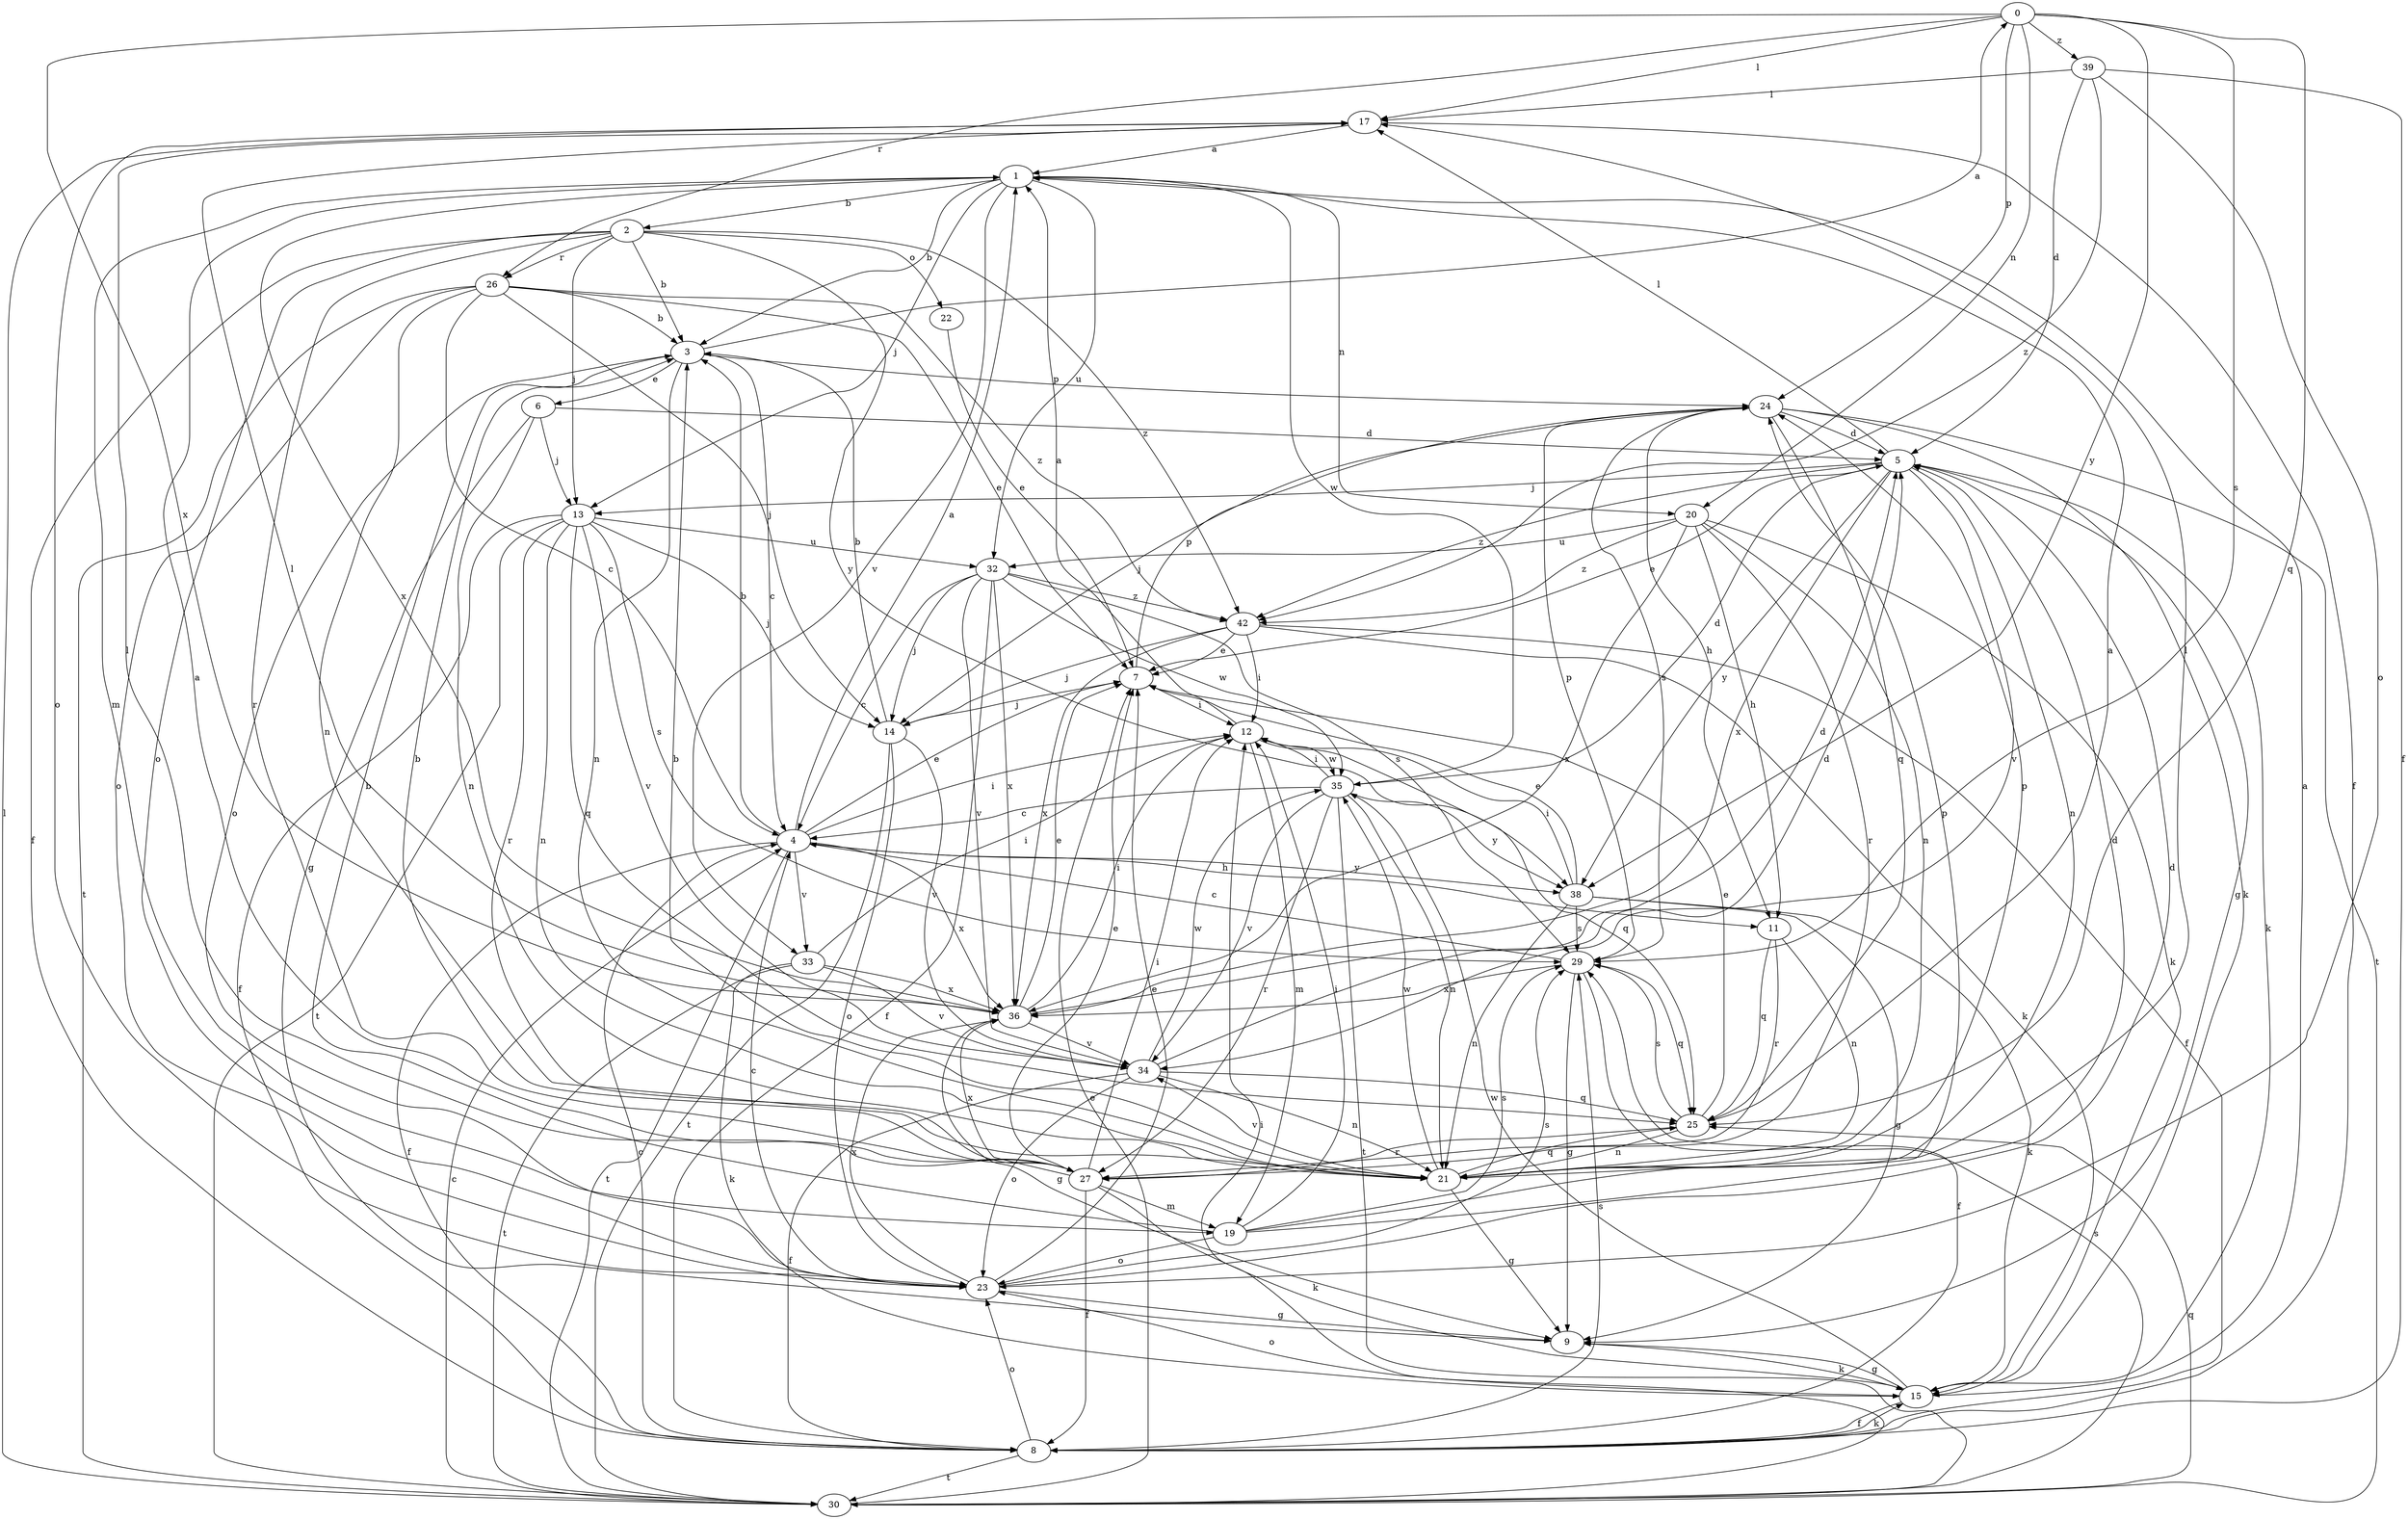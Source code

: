 strict digraph  {
0;
1;
2;
3;
4;
5;
6;
7;
8;
9;
11;
12;
13;
14;
15;
17;
19;
20;
21;
22;
23;
24;
25;
26;
27;
29;
30;
32;
33;
34;
35;
36;
38;
39;
42;
0 -> 17  [label=l];
0 -> 20  [label=n];
0 -> 24  [label=p];
0 -> 25  [label=q];
0 -> 26  [label=r];
0 -> 29  [label=s];
0 -> 36  [label=x];
0 -> 38  [label=y];
0 -> 39  [label=z];
1 -> 2  [label=b];
1 -> 3  [label=b];
1 -> 13  [label=j];
1 -> 19  [label=m];
1 -> 20  [label=n];
1 -> 32  [label=u];
1 -> 33  [label=v];
1 -> 35  [label=w];
1 -> 36  [label=x];
2 -> 3  [label=b];
2 -> 8  [label=f];
2 -> 13  [label=j];
2 -> 22  [label=o];
2 -> 23  [label=o];
2 -> 26  [label=r];
2 -> 27  [label=r];
2 -> 38  [label=y];
2 -> 42  [label=z];
3 -> 0  [label=a];
3 -> 4  [label=c];
3 -> 6  [label=e];
3 -> 21  [label=n];
3 -> 23  [label=o];
3 -> 24  [label=p];
4 -> 1  [label=a];
4 -> 3  [label=b];
4 -> 7  [label=e];
4 -> 8  [label=f];
4 -> 11  [label=h];
4 -> 12  [label=i];
4 -> 30  [label=t];
4 -> 33  [label=v];
4 -> 36  [label=x];
4 -> 38  [label=y];
5 -> 7  [label=e];
5 -> 9  [label=g];
5 -> 13  [label=j];
5 -> 15  [label=k];
5 -> 17  [label=l];
5 -> 21  [label=n];
5 -> 34  [label=v];
5 -> 36  [label=x];
5 -> 38  [label=y];
5 -> 42  [label=z];
6 -> 5  [label=d];
6 -> 9  [label=g];
6 -> 13  [label=j];
6 -> 21  [label=n];
7 -> 12  [label=i];
7 -> 14  [label=j];
7 -> 24  [label=p];
8 -> 4  [label=c];
8 -> 15  [label=k];
8 -> 23  [label=o];
8 -> 29  [label=s];
8 -> 30  [label=t];
9 -> 15  [label=k];
11 -> 21  [label=n];
11 -> 25  [label=q];
11 -> 27  [label=r];
12 -> 1  [label=a];
12 -> 19  [label=m];
12 -> 25  [label=q];
12 -> 35  [label=w];
13 -> 8  [label=f];
13 -> 14  [label=j];
13 -> 21  [label=n];
13 -> 25  [label=q];
13 -> 27  [label=r];
13 -> 29  [label=s];
13 -> 30  [label=t];
13 -> 32  [label=u];
13 -> 34  [label=v];
14 -> 3  [label=b];
14 -> 23  [label=o];
14 -> 30  [label=t];
14 -> 34  [label=v];
15 -> 1  [label=a];
15 -> 8  [label=f];
15 -> 9  [label=g];
15 -> 23  [label=o];
15 -> 35  [label=w];
17 -> 1  [label=a];
17 -> 8  [label=f];
17 -> 23  [label=o];
19 -> 3  [label=b];
19 -> 5  [label=d];
19 -> 12  [label=i];
19 -> 23  [label=o];
19 -> 24  [label=p];
19 -> 29  [label=s];
20 -> 11  [label=h];
20 -> 15  [label=k];
20 -> 21  [label=n];
20 -> 27  [label=r];
20 -> 32  [label=u];
20 -> 36  [label=x];
20 -> 42  [label=z];
21 -> 3  [label=b];
21 -> 9  [label=g];
21 -> 17  [label=l];
21 -> 24  [label=p];
21 -> 25  [label=q];
21 -> 34  [label=v];
21 -> 35  [label=w];
22 -> 7  [label=e];
23 -> 4  [label=c];
23 -> 5  [label=d];
23 -> 7  [label=e];
23 -> 9  [label=g];
23 -> 29  [label=s];
23 -> 36  [label=x];
24 -> 5  [label=d];
24 -> 11  [label=h];
24 -> 14  [label=j];
24 -> 15  [label=k];
24 -> 25  [label=q];
24 -> 29  [label=s];
24 -> 30  [label=t];
25 -> 1  [label=a];
25 -> 7  [label=e];
25 -> 21  [label=n];
25 -> 27  [label=r];
25 -> 29  [label=s];
26 -> 3  [label=b];
26 -> 4  [label=c];
26 -> 7  [label=e];
26 -> 14  [label=j];
26 -> 21  [label=n];
26 -> 23  [label=o];
26 -> 30  [label=t];
26 -> 42  [label=z];
27 -> 1  [label=a];
27 -> 3  [label=b];
27 -> 7  [label=e];
27 -> 8  [label=f];
27 -> 12  [label=i];
27 -> 15  [label=k];
27 -> 17  [label=l];
27 -> 19  [label=m];
27 -> 36  [label=x];
29 -> 4  [label=c];
29 -> 8  [label=f];
29 -> 9  [label=g];
29 -> 24  [label=p];
29 -> 25  [label=q];
29 -> 36  [label=x];
30 -> 4  [label=c];
30 -> 7  [label=e];
30 -> 12  [label=i];
30 -> 17  [label=l];
30 -> 25  [label=q];
30 -> 29  [label=s];
32 -> 4  [label=c];
32 -> 8  [label=f];
32 -> 14  [label=j];
32 -> 29  [label=s];
32 -> 34  [label=v];
32 -> 35  [label=w];
32 -> 36  [label=x];
32 -> 42  [label=z];
33 -> 12  [label=i];
33 -> 15  [label=k];
33 -> 30  [label=t];
33 -> 34  [label=v];
33 -> 36  [label=x];
34 -> 5  [label=d];
34 -> 8  [label=f];
34 -> 21  [label=n];
34 -> 23  [label=o];
34 -> 25  [label=q];
34 -> 35  [label=w];
35 -> 4  [label=c];
35 -> 5  [label=d];
35 -> 12  [label=i];
35 -> 21  [label=n];
35 -> 27  [label=r];
35 -> 30  [label=t];
35 -> 34  [label=v];
35 -> 38  [label=y];
36 -> 5  [label=d];
36 -> 7  [label=e];
36 -> 9  [label=g];
36 -> 12  [label=i];
36 -> 17  [label=l];
36 -> 34  [label=v];
38 -> 7  [label=e];
38 -> 9  [label=g];
38 -> 12  [label=i];
38 -> 15  [label=k];
38 -> 21  [label=n];
38 -> 29  [label=s];
39 -> 5  [label=d];
39 -> 8  [label=f];
39 -> 17  [label=l];
39 -> 23  [label=o];
39 -> 42  [label=z];
42 -> 7  [label=e];
42 -> 8  [label=f];
42 -> 12  [label=i];
42 -> 14  [label=j];
42 -> 15  [label=k];
42 -> 36  [label=x];
}
